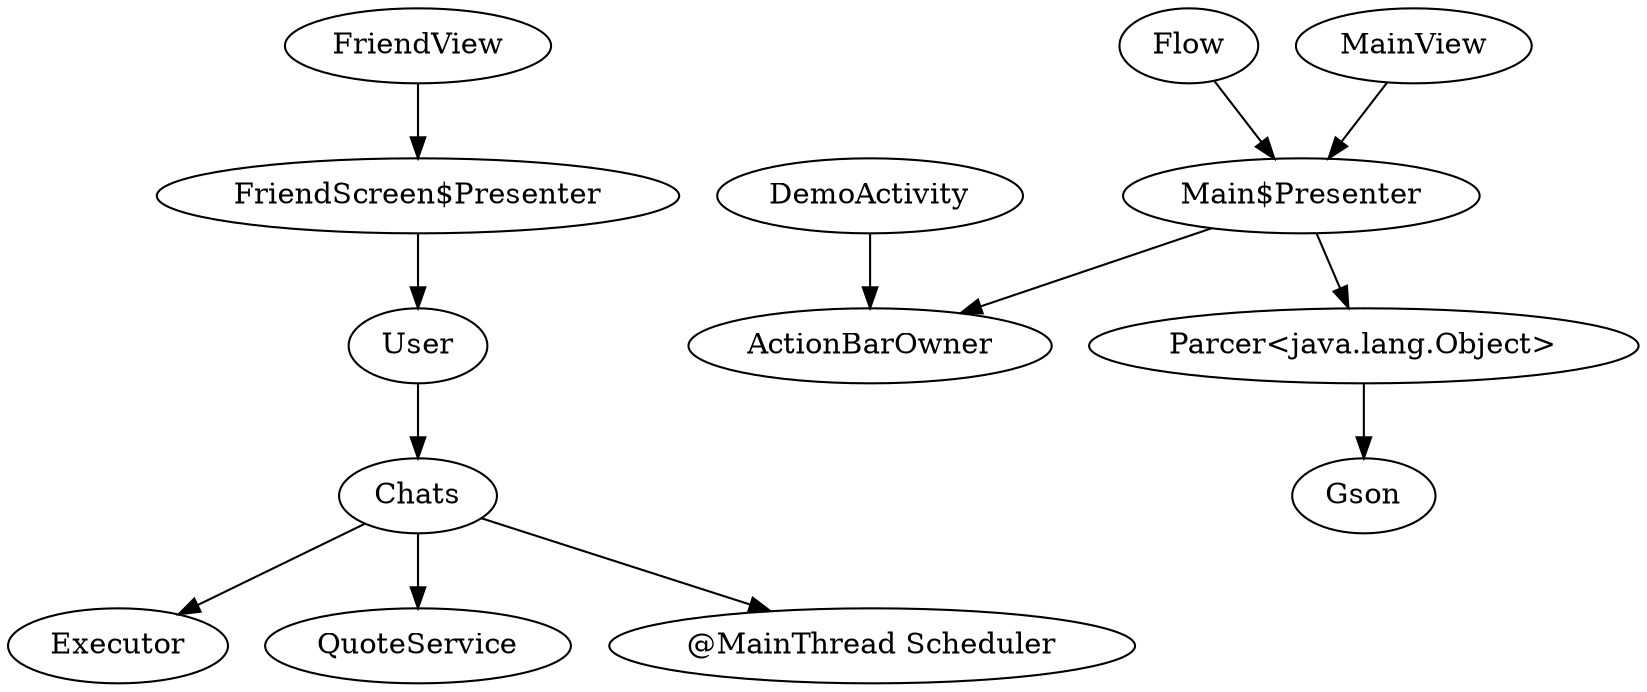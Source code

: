 digraph G1 {
  concentrate = true;
  Chats -> Executor;
  Chats -> QuoteService;
  n2 [label="@MainThread Scheduler"];
  Chats -> n2;
  DemoActivity -> ActionBarOwner;
  n3 [label="Main$Presenter"];
  Flow -> n3;
  n4 [label="FriendScreen$Presenter"];
  n4 -> User;
  FriendView -> n4;
  n5 [label="Parcer<java.lang.Object>"];
  n3 -> n5;
  n3 -> ActionBarOwner;
  MainView -> n3;
  n5 -> Gson;
  User -> Chats;
}
